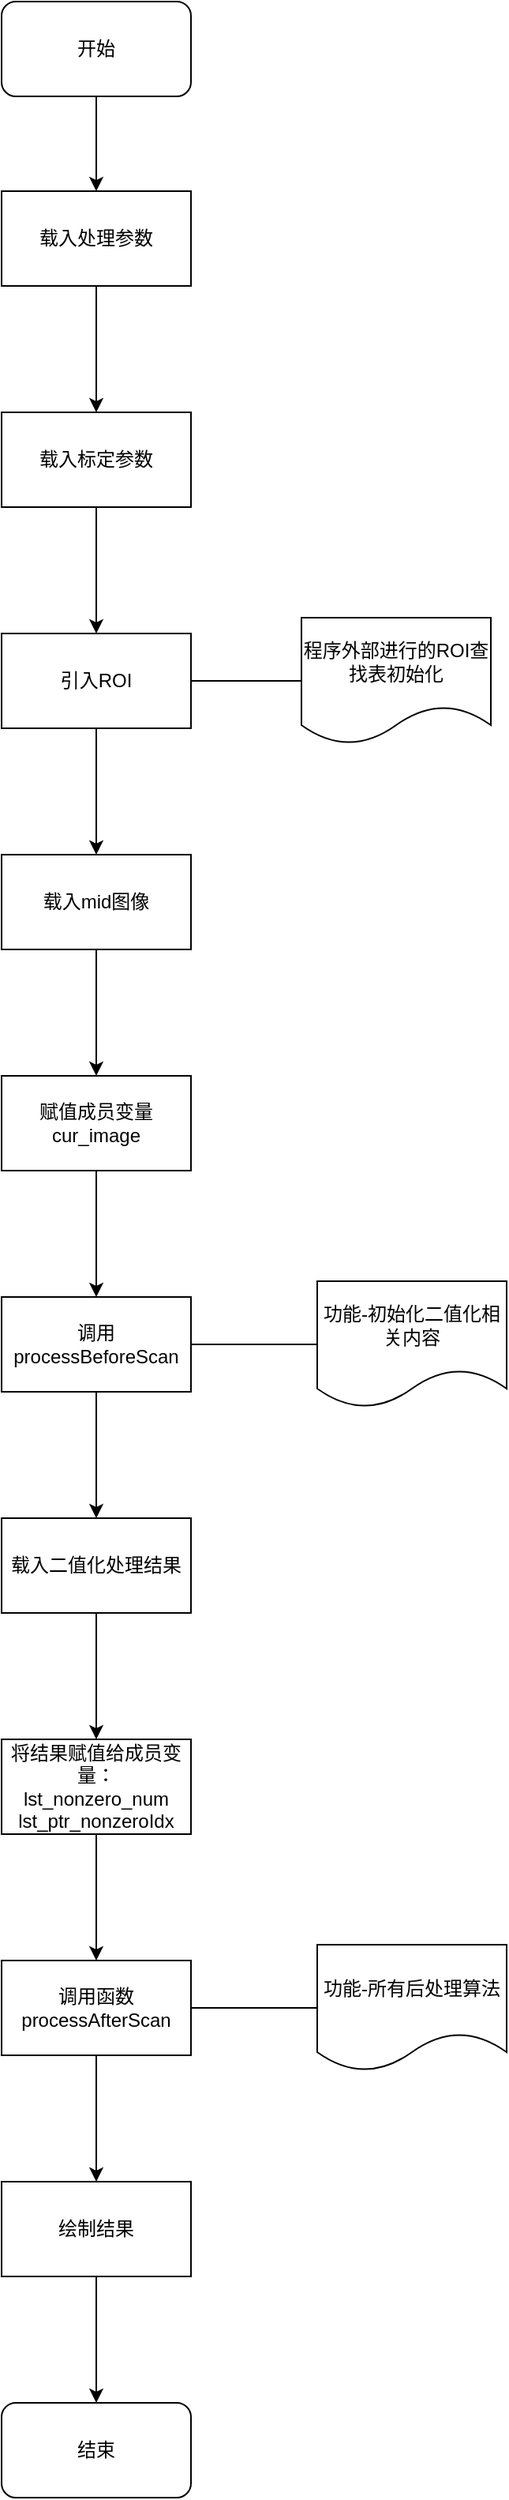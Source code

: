 <mxfile version="14.4.2" type="github">
  <diagram id="dOeW39_BWpqbb505RN_a" name="Page-1">
    <mxGraphModel dx="1550" dy="868" grid="1" gridSize="10" guides="1" tooltips="1" connect="1" arrows="1" fold="1" page="1" pageScale="1" pageWidth="827" pageHeight="1169" math="0" shadow="0">
      <root>
        <mxCell id="0" />
        <mxCell id="1" parent="0" />
        <mxCell id="hbjdY3QpK_HHtkxhXS4V-5" value="" style="edgeStyle=orthogonalEdgeStyle;rounded=0;orthogonalLoop=1;jettySize=auto;html=1;" edge="1" parent="1" source="hbjdY3QpK_HHtkxhXS4V-1" target="hbjdY3QpK_HHtkxhXS4V-4">
          <mxGeometry relative="1" as="geometry" />
        </mxCell>
        <mxCell id="hbjdY3QpK_HHtkxhXS4V-1" value="开始" style="rounded=1;whiteSpace=wrap;html=1;" vertex="1" parent="1">
          <mxGeometry x="340" y="40" width="120" height="60" as="geometry" />
        </mxCell>
        <mxCell id="hbjdY3QpK_HHtkxhXS4V-7" value="" style="edgeStyle=orthogonalEdgeStyle;rounded=0;orthogonalLoop=1;jettySize=auto;html=1;" edge="1" parent="1" source="hbjdY3QpK_HHtkxhXS4V-4" target="hbjdY3QpK_HHtkxhXS4V-6">
          <mxGeometry relative="1" as="geometry" />
        </mxCell>
        <mxCell id="hbjdY3QpK_HHtkxhXS4V-4" value="载入处理参数" style="rounded=0;whiteSpace=wrap;html=1;" vertex="1" parent="1">
          <mxGeometry x="340" y="160" width="120" height="60" as="geometry" />
        </mxCell>
        <mxCell id="hbjdY3QpK_HHtkxhXS4V-9" value="" style="edgeStyle=orthogonalEdgeStyle;rounded=0;orthogonalLoop=1;jettySize=auto;html=1;" edge="1" parent="1" source="hbjdY3QpK_HHtkxhXS4V-6" target="hbjdY3QpK_HHtkxhXS4V-8">
          <mxGeometry relative="1" as="geometry" />
        </mxCell>
        <mxCell id="hbjdY3QpK_HHtkxhXS4V-6" value="载入标定参数" style="whiteSpace=wrap;html=1;rounded=0;" vertex="1" parent="1">
          <mxGeometry x="340" y="300" width="120" height="60" as="geometry" />
        </mxCell>
        <mxCell id="hbjdY3QpK_HHtkxhXS4V-11" value="" style="edgeStyle=orthogonalEdgeStyle;rounded=0;orthogonalLoop=1;jettySize=auto;html=1;" edge="1" parent="1" source="hbjdY3QpK_HHtkxhXS4V-8" target="hbjdY3QpK_HHtkxhXS4V-10">
          <mxGeometry relative="1" as="geometry" />
        </mxCell>
        <mxCell id="hbjdY3QpK_HHtkxhXS4V-8" value="引入ROI" style="whiteSpace=wrap;html=1;rounded=0;" vertex="1" parent="1">
          <mxGeometry x="340" y="440" width="120" height="60" as="geometry" />
        </mxCell>
        <mxCell id="hbjdY3QpK_HHtkxhXS4V-13" value="" style="edgeStyle=orthogonalEdgeStyle;rounded=0;orthogonalLoop=1;jettySize=auto;html=1;" edge="1" parent="1" source="hbjdY3QpK_HHtkxhXS4V-10" target="hbjdY3QpK_HHtkxhXS4V-12">
          <mxGeometry relative="1" as="geometry" />
        </mxCell>
        <mxCell id="hbjdY3QpK_HHtkxhXS4V-10" value="载入mid图像" style="whiteSpace=wrap;html=1;rounded=0;" vertex="1" parent="1">
          <mxGeometry x="340" y="580" width="120" height="60" as="geometry" />
        </mxCell>
        <mxCell id="hbjdY3QpK_HHtkxhXS4V-15" value="" style="edgeStyle=orthogonalEdgeStyle;rounded=0;orthogonalLoop=1;jettySize=auto;html=1;" edge="1" parent="1" source="hbjdY3QpK_HHtkxhXS4V-12" target="hbjdY3QpK_HHtkxhXS4V-14">
          <mxGeometry relative="1" as="geometry" />
        </mxCell>
        <mxCell id="hbjdY3QpK_HHtkxhXS4V-12" value="赋值成员变量cur_image" style="whiteSpace=wrap;html=1;rounded=0;" vertex="1" parent="1">
          <mxGeometry x="340" y="720" width="120" height="60" as="geometry" />
        </mxCell>
        <mxCell id="hbjdY3QpK_HHtkxhXS4V-20" value="" style="edgeStyle=orthogonalEdgeStyle;rounded=0;orthogonalLoop=1;jettySize=auto;html=1;" edge="1" parent="1" source="hbjdY3QpK_HHtkxhXS4V-14" target="hbjdY3QpK_HHtkxhXS4V-19">
          <mxGeometry relative="1" as="geometry" />
        </mxCell>
        <mxCell id="hbjdY3QpK_HHtkxhXS4V-14" value="调用processBeforeScan" style="whiteSpace=wrap;html=1;rounded=0;" vertex="1" parent="1">
          <mxGeometry x="340" y="860" width="120" height="60" as="geometry" />
        </mxCell>
        <mxCell id="hbjdY3QpK_HHtkxhXS4V-16" value="功能-初始化二值化相关内容" style="shape=document;whiteSpace=wrap;html=1;boundedLbl=1;rounded=0;" vertex="1" parent="1">
          <mxGeometry x="540" y="850" width="120" height="80" as="geometry" />
        </mxCell>
        <mxCell id="hbjdY3QpK_HHtkxhXS4V-18" value="" style="endArrow=none;html=1;entryX=0;entryY=0.5;entryDx=0;entryDy=0;exitX=1;exitY=0.5;exitDx=0;exitDy=0;" edge="1" parent="1" source="hbjdY3QpK_HHtkxhXS4V-14" target="hbjdY3QpK_HHtkxhXS4V-16">
          <mxGeometry width="50" height="50" relative="1" as="geometry">
            <mxPoint x="390" y="880" as="sourcePoint" />
            <mxPoint x="440" y="830" as="targetPoint" />
          </mxGeometry>
        </mxCell>
        <mxCell id="hbjdY3QpK_HHtkxhXS4V-22" value="" style="edgeStyle=orthogonalEdgeStyle;rounded=0;orthogonalLoop=1;jettySize=auto;html=1;" edge="1" parent="1" source="hbjdY3QpK_HHtkxhXS4V-19" target="hbjdY3QpK_HHtkxhXS4V-21">
          <mxGeometry relative="1" as="geometry" />
        </mxCell>
        <mxCell id="hbjdY3QpK_HHtkxhXS4V-19" value="载入二值化处理结果" style="whiteSpace=wrap;html=1;rounded=0;" vertex="1" parent="1">
          <mxGeometry x="340" y="1000" width="120" height="60" as="geometry" />
        </mxCell>
        <mxCell id="hbjdY3QpK_HHtkxhXS4V-24" value="" style="edgeStyle=orthogonalEdgeStyle;rounded=0;orthogonalLoop=1;jettySize=auto;html=1;" edge="1" parent="1" source="hbjdY3QpK_HHtkxhXS4V-21" target="hbjdY3QpK_HHtkxhXS4V-23">
          <mxGeometry relative="1" as="geometry" />
        </mxCell>
        <mxCell id="hbjdY3QpK_HHtkxhXS4V-21" value="将结果赋值给成员变量：&lt;br&gt;lst_nonzero_num&lt;br&gt;lst_ptr_nonzeroIdx" style="whiteSpace=wrap;html=1;rounded=0;" vertex="1" parent="1">
          <mxGeometry x="340" y="1140" width="120" height="60" as="geometry" />
        </mxCell>
        <mxCell id="hbjdY3QpK_HHtkxhXS4V-26" value="" style="edgeStyle=orthogonalEdgeStyle;rounded=0;orthogonalLoop=1;jettySize=auto;html=1;" edge="1" parent="1" source="hbjdY3QpK_HHtkxhXS4V-23" target="hbjdY3QpK_HHtkxhXS4V-25">
          <mxGeometry relative="1" as="geometry" />
        </mxCell>
        <mxCell id="hbjdY3QpK_HHtkxhXS4V-28" value="" style="edgeStyle=orthogonalEdgeStyle;rounded=0;orthogonalLoop=1;jettySize=auto;html=1;endArrow=none;endFill=0;" edge="1" parent="1" source="hbjdY3QpK_HHtkxhXS4V-23" target="hbjdY3QpK_HHtkxhXS4V-27">
          <mxGeometry relative="1" as="geometry" />
        </mxCell>
        <mxCell id="hbjdY3QpK_HHtkxhXS4V-23" value="调用函数&lt;br&gt;processAfterScan" style="whiteSpace=wrap;html=1;rounded=0;" vertex="1" parent="1">
          <mxGeometry x="340" y="1280" width="120" height="60" as="geometry" />
        </mxCell>
        <mxCell id="hbjdY3QpK_HHtkxhXS4V-30" value="" style="edgeStyle=orthogonalEdgeStyle;rounded=0;orthogonalLoop=1;jettySize=auto;html=1;endArrow=classic;endFill=1;" edge="1" parent="1" source="hbjdY3QpK_HHtkxhXS4V-25" target="hbjdY3QpK_HHtkxhXS4V-29">
          <mxGeometry relative="1" as="geometry" />
        </mxCell>
        <mxCell id="hbjdY3QpK_HHtkxhXS4V-25" value="绘制结果" style="whiteSpace=wrap;html=1;rounded=0;" vertex="1" parent="1">
          <mxGeometry x="340" y="1420" width="120" height="60" as="geometry" />
        </mxCell>
        <mxCell id="hbjdY3QpK_HHtkxhXS4V-27" value="功能-所有后处理算法" style="shape=document;whiteSpace=wrap;html=1;boundedLbl=1;rounded=0;" vertex="1" parent="1">
          <mxGeometry x="540" y="1270" width="120" height="80" as="geometry" />
        </mxCell>
        <mxCell id="hbjdY3QpK_HHtkxhXS4V-29" value="结束" style="rounded=1;whiteSpace=wrap;html=1;" vertex="1" parent="1">
          <mxGeometry x="340" y="1560" width="120" height="60" as="geometry" />
        </mxCell>
        <mxCell id="hbjdY3QpK_HHtkxhXS4V-31" value="程序外部进行的ROI查找表初始化" style="shape=document;whiteSpace=wrap;html=1;boundedLbl=1;rounded=0;" vertex="1" parent="1">
          <mxGeometry x="530" y="430" width="120" height="80" as="geometry" />
        </mxCell>
        <mxCell id="hbjdY3QpK_HHtkxhXS4V-33" value="" style="endArrow=none;html=1;entryX=0;entryY=0.5;entryDx=0;entryDy=0;exitX=1;exitY=0.5;exitDx=0;exitDy=0;" edge="1" parent="1" source="hbjdY3QpK_HHtkxhXS4V-8" target="hbjdY3QpK_HHtkxhXS4V-31">
          <mxGeometry width="50" height="50" relative="1" as="geometry">
            <mxPoint x="390" y="530" as="sourcePoint" />
            <mxPoint x="440" y="480" as="targetPoint" />
          </mxGeometry>
        </mxCell>
      </root>
    </mxGraphModel>
  </diagram>
</mxfile>
